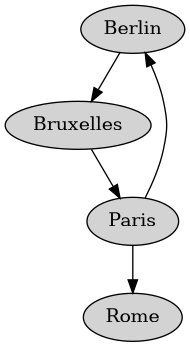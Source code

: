 @startuml
digraph graph2 {

  node [style=filled];
  Berlin -> Bruxelles;

  Bruxelles -> Paris;
  Paris -> Rome;
  Paris -> Berlin;

}
@enduml
